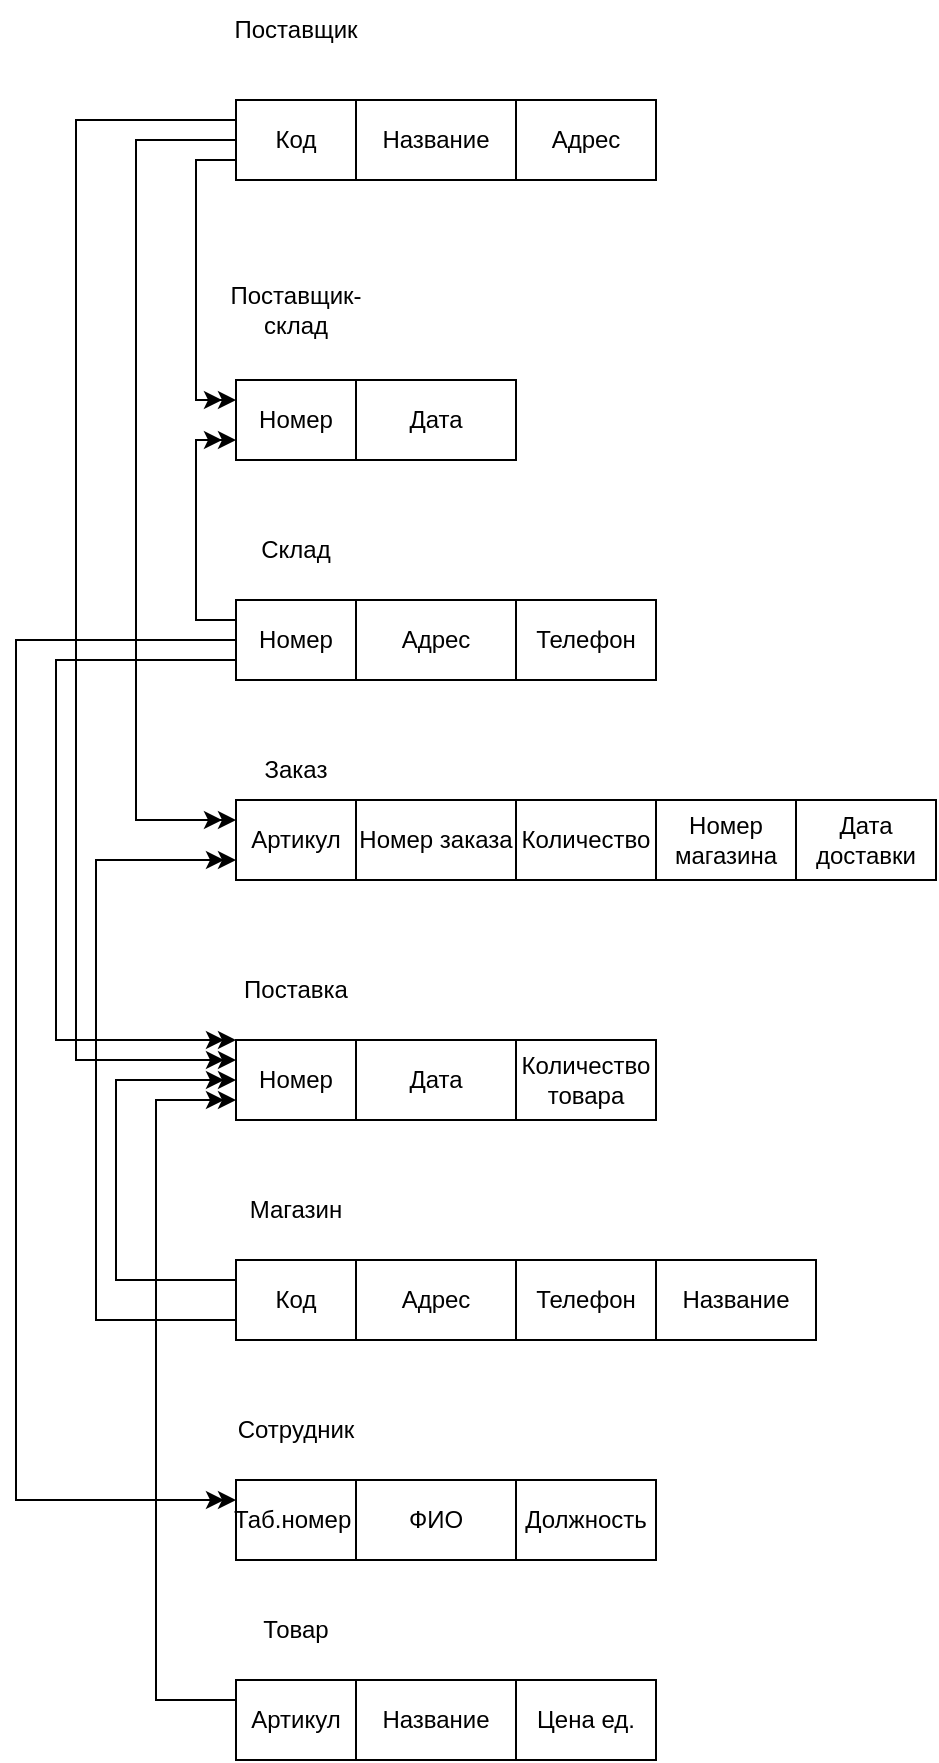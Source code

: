 <mxfile version="15.7.1" type="github">
  <diagram id="AqqRs6SGASjGlOZvsNT_" name="Page-1">
    <mxGraphModel dx="1278" dy="547" grid="1" gridSize="10" guides="1" tooltips="1" connect="1" arrows="1" fold="1" page="1" pageScale="1" pageWidth="2336" pageHeight="1654" math="0" shadow="0">
      <root>
        <mxCell id="0" />
        <mxCell id="1" parent="0" />
        <mxCell id="BXCecre0aYI0UWFLJ0d8-13" value="" style="group" vertex="1" connectable="0" parent="1">
          <mxGeometry x="300" y="60" width="210" height="90" as="geometry" />
        </mxCell>
        <mxCell id="BXCecre0aYI0UWFLJ0d8-1" value="Поставщик" style="text;html=1;strokeColor=none;fillColor=none;align=center;verticalAlign=middle;whiteSpace=wrap;rounded=0;" vertex="1" parent="BXCecre0aYI0UWFLJ0d8-13">
          <mxGeometry width="60" height="30" as="geometry" />
        </mxCell>
        <mxCell id="BXCecre0aYI0UWFLJ0d8-9" value="Код" style="rounded=0;whiteSpace=wrap;html=1;" vertex="1" parent="BXCecre0aYI0UWFLJ0d8-13">
          <mxGeometry y="50" width="60" height="40" as="geometry" />
        </mxCell>
        <mxCell id="BXCecre0aYI0UWFLJ0d8-10" value="Название" style="rounded=0;whiteSpace=wrap;html=1;" vertex="1" parent="BXCecre0aYI0UWFLJ0d8-13">
          <mxGeometry x="60" y="50" width="80" height="40" as="geometry" />
        </mxCell>
        <mxCell id="BXCecre0aYI0UWFLJ0d8-11" value="Адрес" style="rounded=0;whiteSpace=wrap;html=1;" vertex="1" parent="BXCecre0aYI0UWFLJ0d8-13">
          <mxGeometry x="140" y="50" width="70" height="40" as="geometry" />
        </mxCell>
        <mxCell id="BXCecre0aYI0UWFLJ0d8-41" value="" style="group" vertex="1" connectable="0" parent="1">
          <mxGeometry x="300" y="860" width="210" height="80" as="geometry" />
        </mxCell>
        <mxCell id="BXCecre0aYI0UWFLJ0d8-26" value="Товар" style="text;html=1;strokeColor=none;fillColor=none;align=center;verticalAlign=middle;whiteSpace=wrap;rounded=0;" vertex="1" parent="BXCecre0aYI0UWFLJ0d8-41">
          <mxGeometry width="60" height="30" as="geometry" />
        </mxCell>
        <mxCell id="BXCecre0aYI0UWFLJ0d8-37" value="Артикул" style="rounded=0;whiteSpace=wrap;html=1;" vertex="1" parent="BXCecre0aYI0UWFLJ0d8-41">
          <mxGeometry y="40" width="60" height="40" as="geometry" />
        </mxCell>
        <mxCell id="BXCecre0aYI0UWFLJ0d8-38" value="Название" style="rounded=0;whiteSpace=wrap;html=1;" vertex="1" parent="BXCecre0aYI0UWFLJ0d8-41">
          <mxGeometry x="60" y="40" width="80" height="40" as="geometry" />
        </mxCell>
        <mxCell id="BXCecre0aYI0UWFLJ0d8-39" value="Цена ед." style="rounded=0;whiteSpace=wrap;html=1;" vertex="1" parent="BXCecre0aYI0UWFLJ0d8-41">
          <mxGeometry x="140" y="40" width="70" height="40" as="geometry" />
        </mxCell>
        <mxCell id="BXCecre0aYI0UWFLJ0d8-42" value="" style="group" vertex="1" connectable="0" parent="1">
          <mxGeometry x="300" y="760" width="210" height="80" as="geometry" />
        </mxCell>
        <mxCell id="BXCecre0aYI0UWFLJ0d8-4" value="Сотрудник" style="text;html=1;strokeColor=none;fillColor=none;align=center;verticalAlign=middle;whiteSpace=wrap;rounded=0;" vertex="1" parent="BXCecre0aYI0UWFLJ0d8-42">
          <mxGeometry width="60" height="30" as="geometry" />
        </mxCell>
        <mxCell id="BXCecre0aYI0UWFLJ0d8-34" value="Таб.номер&amp;nbsp;" style="rounded=0;whiteSpace=wrap;html=1;" vertex="1" parent="BXCecre0aYI0UWFLJ0d8-42">
          <mxGeometry y="40" width="60" height="40" as="geometry" />
        </mxCell>
        <mxCell id="BXCecre0aYI0UWFLJ0d8-35" value="ФИО" style="rounded=0;whiteSpace=wrap;html=1;" vertex="1" parent="BXCecre0aYI0UWFLJ0d8-42">
          <mxGeometry x="60" y="40" width="80" height="40" as="geometry" />
        </mxCell>
        <mxCell id="BXCecre0aYI0UWFLJ0d8-36" value="Должность" style="rounded=0;whiteSpace=wrap;html=1;" vertex="1" parent="BXCecre0aYI0UWFLJ0d8-42">
          <mxGeometry x="140" y="40" width="70" height="40" as="geometry" />
        </mxCell>
        <mxCell id="BXCecre0aYI0UWFLJ0d8-43" value="" style="group" vertex="1" connectable="0" parent="1">
          <mxGeometry x="300" y="650" width="290" height="80" as="geometry" />
        </mxCell>
        <mxCell id="BXCecre0aYI0UWFLJ0d8-3" value="Магазин" style="text;html=1;strokeColor=none;fillColor=none;align=center;verticalAlign=middle;whiteSpace=wrap;rounded=0;" vertex="1" parent="BXCecre0aYI0UWFLJ0d8-43">
          <mxGeometry width="60" height="30" as="geometry" />
        </mxCell>
        <mxCell id="BXCecre0aYI0UWFLJ0d8-30" value="Код" style="rounded=0;whiteSpace=wrap;html=1;" vertex="1" parent="BXCecre0aYI0UWFLJ0d8-43">
          <mxGeometry y="40" width="60" height="40" as="geometry" />
        </mxCell>
        <mxCell id="BXCecre0aYI0UWFLJ0d8-31" value="Адрес" style="rounded=0;whiteSpace=wrap;html=1;" vertex="1" parent="BXCecre0aYI0UWFLJ0d8-43">
          <mxGeometry x="60" y="40" width="80" height="40" as="geometry" />
        </mxCell>
        <mxCell id="BXCecre0aYI0UWFLJ0d8-32" value="Телефон" style="rounded=0;whiteSpace=wrap;html=1;" vertex="1" parent="BXCecre0aYI0UWFLJ0d8-43">
          <mxGeometry x="140" y="40" width="70" height="40" as="geometry" />
        </mxCell>
        <mxCell id="BXCecre0aYI0UWFLJ0d8-33" value="Название" style="rounded=0;whiteSpace=wrap;html=1;" vertex="1" parent="BXCecre0aYI0UWFLJ0d8-43">
          <mxGeometry x="210" y="40" width="80" height="40" as="geometry" />
        </mxCell>
        <mxCell id="BXCecre0aYI0UWFLJ0d8-44" value="" style="group" vertex="1" connectable="0" parent="1">
          <mxGeometry x="300" y="540" width="210" height="80" as="geometry" />
        </mxCell>
        <mxCell id="BXCecre0aYI0UWFLJ0d8-7" value="Поставка" style="text;html=1;strokeColor=none;fillColor=none;align=center;verticalAlign=middle;whiteSpace=wrap;rounded=0;" vertex="1" parent="BXCecre0aYI0UWFLJ0d8-44">
          <mxGeometry width="60" height="30" as="geometry" />
        </mxCell>
        <mxCell id="BXCecre0aYI0UWFLJ0d8-27" value="Номер" style="rounded=0;whiteSpace=wrap;html=1;" vertex="1" parent="BXCecre0aYI0UWFLJ0d8-44">
          <mxGeometry y="40" width="60" height="40" as="geometry" />
        </mxCell>
        <mxCell id="BXCecre0aYI0UWFLJ0d8-28" value="Дата" style="rounded=0;whiteSpace=wrap;html=1;" vertex="1" parent="BXCecre0aYI0UWFLJ0d8-44">
          <mxGeometry x="60" y="40" width="80" height="40" as="geometry" />
        </mxCell>
        <mxCell id="BXCecre0aYI0UWFLJ0d8-29" value="Количество товара" style="rounded=0;whiteSpace=wrap;html=1;" vertex="1" parent="BXCecre0aYI0UWFLJ0d8-44">
          <mxGeometry x="140" y="40" width="70" height="40" as="geometry" />
        </mxCell>
        <mxCell id="BXCecre0aYI0UWFLJ0d8-45" value="" style="group" vertex="1" connectable="0" parent="1">
          <mxGeometry x="300" y="430" width="350" height="70" as="geometry" />
        </mxCell>
        <mxCell id="BXCecre0aYI0UWFLJ0d8-2" value="Заказ" style="text;html=1;strokeColor=none;fillColor=none;align=center;verticalAlign=middle;whiteSpace=wrap;rounded=0;" vertex="1" parent="BXCecre0aYI0UWFLJ0d8-45">
          <mxGeometry width="60" height="30" as="geometry" />
        </mxCell>
        <mxCell id="BXCecre0aYI0UWFLJ0d8-21" value="Артикул" style="rounded=0;whiteSpace=wrap;html=1;" vertex="1" parent="BXCecre0aYI0UWFLJ0d8-45">
          <mxGeometry y="30" width="60" height="40" as="geometry" />
        </mxCell>
        <mxCell id="BXCecre0aYI0UWFLJ0d8-22" value="Номер заказа" style="rounded=0;whiteSpace=wrap;html=1;" vertex="1" parent="BXCecre0aYI0UWFLJ0d8-45">
          <mxGeometry x="60" y="30" width="80" height="40" as="geometry" />
        </mxCell>
        <mxCell id="BXCecre0aYI0UWFLJ0d8-23" value="Количество" style="rounded=0;whiteSpace=wrap;html=1;" vertex="1" parent="BXCecre0aYI0UWFLJ0d8-45">
          <mxGeometry x="140" y="30" width="70" height="40" as="geometry" />
        </mxCell>
        <mxCell id="BXCecre0aYI0UWFLJ0d8-24" value="Номер магазина" style="rounded=0;whiteSpace=wrap;html=1;" vertex="1" parent="BXCecre0aYI0UWFLJ0d8-45">
          <mxGeometry x="210" y="30" width="70" height="40" as="geometry" />
        </mxCell>
        <mxCell id="BXCecre0aYI0UWFLJ0d8-25" value="Дата доставки" style="rounded=0;whiteSpace=wrap;html=1;" vertex="1" parent="BXCecre0aYI0UWFLJ0d8-45">
          <mxGeometry x="280" y="30" width="70" height="40" as="geometry" />
        </mxCell>
        <mxCell id="BXCecre0aYI0UWFLJ0d8-46" value="" style="group" vertex="1" connectable="0" parent="1">
          <mxGeometry x="300" y="320" width="210" height="80" as="geometry" />
        </mxCell>
        <mxCell id="BXCecre0aYI0UWFLJ0d8-5" value="Склад" style="text;html=1;strokeColor=none;fillColor=none;align=center;verticalAlign=middle;whiteSpace=wrap;rounded=0;" vertex="1" parent="BXCecre0aYI0UWFLJ0d8-46">
          <mxGeometry width="60" height="30" as="geometry" />
        </mxCell>
        <mxCell id="BXCecre0aYI0UWFLJ0d8-18" value="Номер" style="rounded=0;whiteSpace=wrap;html=1;" vertex="1" parent="BXCecre0aYI0UWFLJ0d8-46">
          <mxGeometry y="40" width="60" height="40" as="geometry" />
        </mxCell>
        <mxCell id="BXCecre0aYI0UWFLJ0d8-19" value="Адрес" style="rounded=0;whiteSpace=wrap;html=1;" vertex="1" parent="BXCecre0aYI0UWFLJ0d8-46">
          <mxGeometry x="60" y="40" width="80" height="40" as="geometry" />
        </mxCell>
        <mxCell id="BXCecre0aYI0UWFLJ0d8-20" value="Телефон" style="rounded=0;whiteSpace=wrap;html=1;" vertex="1" parent="BXCecre0aYI0UWFLJ0d8-46">
          <mxGeometry x="140" y="40" width="70" height="40" as="geometry" />
        </mxCell>
        <mxCell id="BXCecre0aYI0UWFLJ0d8-47" value="" style="group" vertex="1" connectable="0" parent="1">
          <mxGeometry x="300" y="200" width="140" height="90" as="geometry" />
        </mxCell>
        <mxCell id="BXCecre0aYI0UWFLJ0d8-6" value="Поставщик-склад" style="text;html=1;strokeColor=none;fillColor=none;align=center;verticalAlign=middle;whiteSpace=wrap;rounded=0;" vertex="1" parent="BXCecre0aYI0UWFLJ0d8-47">
          <mxGeometry width="60" height="30" as="geometry" />
        </mxCell>
        <mxCell id="BXCecre0aYI0UWFLJ0d8-14" value="Номер" style="rounded=0;whiteSpace=wrap;html=1;" vertex="1" parent="BXCecre0aYI0UWFLJ0d8-47">
          <mxGeometry y="50" width="60" height="40" as="geometry" />
        </mxCell>
        <mxCell id="BXCecre0aYI0UWFLJ0d8-15" value="Дата" style="rounded=0;whiteSpace=wrap;html=1;" vertex="1" parent="BXCecre0aYI0UWFLJ0d8-47">
          <mxGeometry x="60" y="50" width="80" height="40" as="geometry" />
        </mxCell>
        <mxCell id="BXCecre0aYI0UWFLJ0d8-48" style="edgeStyle=orthogonalEdgeStyle;rounded=0;orthogonalLoop=1;jettySize=auto;html=1;exitX=0;exitY=0.25;exitDx=0;exitDy=0;entryX=0;entryY=0.25;entryDx=0;entryDy=0;" edge="1" parent="1" source="BXCecre0aYI0UWFLJ0d8-9" target="BXCecre0aYI0UWFLJ0d8-27">
          <mxGeometry relative="1" as="geometry">
            <Array as="points">
              <mxPoint x="220" y="120" />
              <mxPoint x="220" y="590" />
            </Array>
          </mxGeometry>
        </mxCell>
        <mxCell id="BXCecre0aYI0UWFLJ0d8-49" style="edgeStyle=orthogonalEdgeStyle;rounded=0;orthogonalLoop=1;jettySize=auto;html=1;exitX=0;exitY=0.75;exitDx=0;exitDy=0;entryX=0;entryY=0.25;entryDx=0;entryDy=0;" edge="1" parent="1" source="BXCecre0aYI0UWFLJ0d8-9" target="BXCecre0aYI0UWFLJ0d8-14">
          <mxGeometry relative="1" as="geometry" />
        </mxCell>
        <mxCell id="BXCecre0aYI0UWFLJ0d8-50" style="edgeStyle=orthogonalEdgeStyle;rounded=0;orthogonalLoop=1;jettySize=auto;html=1;exitX=0;exitY=0.25;exitDx=0;exitDy=0;entryX=0;entryY=0.75;entryDx=0;entryDy=0;" edge="1" parent="1" source="BXCecre0aYI0UWFLJ0d8-18" target="BXCecre0aYI0UWFLJ0d8-14">
          <mxGeometry relative="1" as="geometry" />
        </mxCell>
        <mxCell id="BXCecre0aYI0UWFLJ0d8-51" style="edgeStyle=orthogonalEdgeStyle;rounded=0;orthogonalLoop=1;jettySize=auto;html=1;exitX=0;exitY=0.5;exitDx=0;exitDy=0;entryX=0;entryY=0.25;entryDx=0;entryDy=0;" edge="1" parent="1" source="BXCecre0aYI0UWFLJ0d8-9" target="BXCecre0aYI0UWFLJ0d8-21">
          <mxGeometry relative="1" as="geometry">
            <Array as="points">
              <mxPoint x="250" y="130" />
              <mxPoint x="250" y="470" />
            </Array>
          </mxGeometry>
        </mxCell>
        <mxCell id="BXCecre0aYI0UWFLJ0d8-52" style="edgeStyle=orthogonalEdgeStyle;rounded=0;orthogonalLoop=1;jettySize=auto;html=1;exitX=0;exitY=0.25;exitDx=0;exitDy=0;entryX=0;entryY=0.75;entryDx=0;entryDy=0;" edge="1" parent="1" source="BXCecre0aYI0UWFLJ0d8-37" target="BXCecre0aYI0UWFLJ0d8-27">
          <mxGeometry relative="1" as="geometry">
            <Array as="points">
              <mxPoint x="260" y="910" />
              <mxPoint x="260" y="610" />
            </Array>
          </mxGeometry>
        </mxCell>
        <mxCell id="BXCecre0aYI0UWFLJ0d8-55" style="edgeStyle=orthogonalEdgeStyle;rounded=0;orthogonalLoop=1;jettySize=auto;html=1;exitX=0;exitY=0.5;exitDx=0;exitDy=0;entryX=0;entryY=0.25;entryDx=0;entryDy=0;" edge="1" parent="1" source="BXCecre0aYI0UWFLJ0d8-18" target="BXCecre0aYI0UWFLJ0d8-34">
          <mxGeometry relative="1" as="geometry">
            <Array as="points">
              <mxPoint x="190" y="380" />
              <mxPoint x="190" y="810" />
            </Array>
          </mxGeometry>
        </mxCell>
        <mxCell id="BXCecre0aYI0UWFLJ0d8-57" style="edgeStyle=orthogonalEdgeStyle;rounded=0;orthogonalLoop=1;jettySize=auto;html=1;exitX=0;exitY=0.75;exitDx=0;exitDy=0;entryX=0;entryY=0.75;entryDx=0;entryDy=0;" edge="1" parent="1" source="BXCecre0aYI0UWFLJ0d8-30" target="BXCecre0aYI0UWFLJ0d8-21">
          <mxGeometry relative="1" as="geometry">
            <Array as="points">
              <mxPoint x="230" y="720" />
              <mxPoint x="230" y="490" />
            </Array>
          </mxGeometry>
        </mxCell>
        <mxCell id="BXCecre0aYI0UWFLJ0d8-58" style="edgeStyle=orthogonalEdgeStyle;rounded=0;orthogonalLoop=1;jettySize=auto;html=1;exitX=0;exitY=0.75;exitDx=0;exitDy=0;entryX=0;entryY=0;entryDx=0;entryDy=0;" edge="1" parent="1" source="BXCecre0aYI0UWFLJ0d8-18" target="BXCecre0aYI0UWFLJ0d8-27">
          <mxGeometry relative="1" as="geometry">
            <Array as="points">
              <mxPoint x="210" y="390" />
              <mxPoint x="210" y="580" />
            </Array>
          </mxGeometry>
        </mxCell>
        <mxCell id="BXCecre0aYI0UWFLJ0d8-59" style="edgeStyle=orthogonalEdgeStyle;rounded=0;orthogonalLoop=1;jettySize=auto;html=1;exitX=0;exitY=0.25;exitDx=0;exitDy=0;entryX=0;entryY=0.5;entryDx=0;entryDy=0;" edge="1" parent="1" source="BXCecre0aYI0UWFLJ0d8-30" target="BXCecre0aYI0UWFLJ0d8-27">
          <mxGeometry relative="1" as="geometry">
            <Array as="points">
              <mxPoint x="240" y="700" />
              <mxPoint x="240" y="600" />
            </Array>
          </mxGeometry>
        </mxCell>
        <mxCell id="BXCecre0aYI0UWFLJ0d8-60" value="" style="endArrow=classic;html=1;rounded=0;" edge="1" parent="1">
          <mxGeometry width="50" height="50" relative="1" as="geometry">
            <mxPoint x="283" y="280" as="sourcePoint" />
            <mxPoint x="293" y="280" as="targetPoint" />
          </mxGeometry>
        </mxCell>
        <mxCell id="BXCecre0aYI0UWFLJ0d8-61" value="" style="endArrow=classic;html=1;rounded=0;" edge="1" parent="1">
          <mxGeometry width="50" height="50" relative="1" as="geometry">
            <mxPoint x="283" y="260" as="sourcePoint" />
            <mxPoint x="293" y="260" as="targetPoint" />
          </mxGeometry>
        </mxCell>
        <mxCell id="BXCecre0aYI0UWFLJ0d8-62" value="" style="endArrow=classic;html=1;rounded=0;" edge="1" parent="1">
          <mxGeometry width="50" height="50" relative="1" as="geometry">
            <mxPoint x="283" y="470" as="sourcePoint" />
            <mxPoint x="293" y="470" as="targetPoint" />
          </mxGeometry>
        </mxCell>
        <mxCell id="BXCecre0aYI0UWFLJ0d8-63" value="" style="endArrow=classic;html=1;rounded=0;" edge="1" parent="1">
          <mxGeometry width="50" height="50" relative="1" as="geometry">
            <mxPoint x="284" y="490" as="sourcePoint" />
            <mxPoint x="294" y="490" as="targetPoint" />
          </mxGeometry>
        </mxCell>
        <mxCell id="BXCecre0aYI0UWFLJ0d8-64" value="" style="endArrow=classic;html=1;rounded=0;" edge="1" parent="1">
          <mxGeometry width="50" height="50" relative="1" as="geometry">
            <mxPoint x="284" y="580" as="sourcePoint" />
            <mxPoint x="294" y="580" as="targetPoint" />
          </mxGeometry>
        </mxCell>
        <mxCell id="BXCecre0aYI0UWFLJ0d8-65" value="" style="endArrow=classic;html=1;rounded=0;" edge="1" parent="1">
          <mxGeometry width="50" height="50" relative="1" as="geometry">
            <mxPoint x="284" y="590" as="sourcePoint" />
            <mxPoint x="294" y="590" as="targetPoint" />
          </mxGeometry>
        </mxCell>
        <mxCell id="BXCecre0aYI0UWFLJ0d8-66" value="" style="endArrow=classic;html=1;rounded=0;" edge="1" parent="1">
          <mxGeometry width="50" height="50" relative="1" as="geometry">
            <mxPoint x="284" y="600" as="sourcePoint" />
            <mxPoint x="294" y="600" as="targetPoint" />
          </mxGeometry>
        </mxCell>
        <mxCell id="BXCecre0aYI0UWFLJ0d8-67" value="" style="endArrow=classic;html=1;rounded=0;" edge="1" parent="1">
          <mxGeometry width="50" height="50" relative="1" as="geometry">
            <mxPoint x="284" y="610" as="sourcePoint" />
            <mxPoint x="294" y="610" as="targetPoint" />
          </mxGeometry>
        </mxCell>
        <mxCell id="BXCecre0aYI0UWFLJ0d8-68" value="" style="endArrow=classic;html=1;rounded=0;" edge="1" parent="1">
          <mxGeometry width="50" height="50" relative="1" as="geometry">
            <mxPoint x="284" y="810" as="sourcePoint" />
            <mxPoint x="294" y="810" as="targetPoint" />
          </mxGeometry>
        </mxCell>
      </root>
    </mxGraphModel>
  </diagram>
</mxfile>
